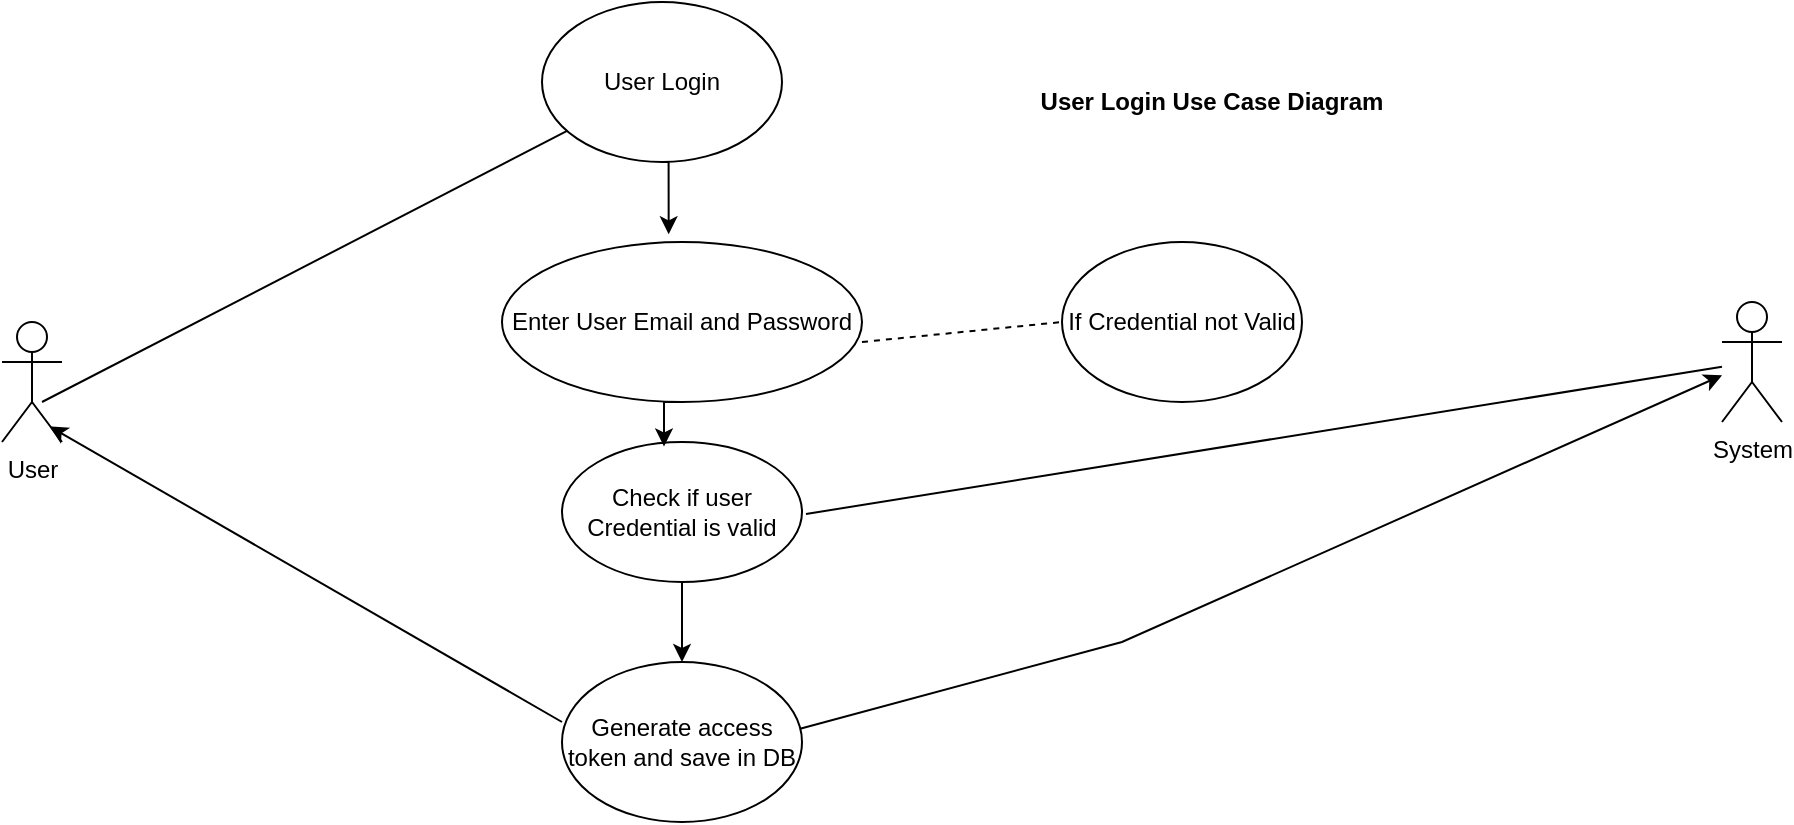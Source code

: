 <mxfile version="24.7.17">
  <diagram name="Page-1" id="sGjQ7m2G3MN2MaqTW69j">
    <mxGraphModel dx="1877" dy="523" grid="1" gridSize="10" guides="1" tooltips="1" connect="1" arrows="1" fold="1" page="1" pageScale="1" pageWidth="827" pageHeight="1169" math="0" shadow="0">
      <root>
        <mxCell id="0" />
        <mxCell id="1" parent="0" />
        <mxCell id="QhEOJmIxH4zM1tV8FhGk-2" value="System" style="shape=umlActor;verticalLabelPosition=bottom;verticalAlign=top;html=1;" parent="1" vertex="1">
          <mxGeometry x="740" y="170" width="30" height="60" as="geometry" />
        </mxCell>
        <UserObject label="User Login" tooltip="Registration" id="QhEOJmIxH4zM1tV8FhGk-8">
          <mxCell style="ellipse;whiteSpace=wrap;html=1;" parent="1" vertex="1">
            <mxGeometry x="150" y="20" width="120" height="80" as="geometry" />
          </mxCell>
        </UserObject>
        <mxCell id="cjHX63HQ0iyKOUZ8dX6u-1" value="User" style="shape=umlActor;verticalLabelPosition=bottom;verticalAlign=top;html=1;" vertex="1" parent="1">
          <mxGeometry x="-120" y="180" width="30" height="60" as="geometry" />
        </mxCell>
        <mxCell id="cjHX63HQ0iyKOUZ8dX6u-6" value="Generate access token and save in DB" style="ellipse;whiteSpace=wrap;html=1;" vertex="1" parent="1">
          <mxGeometry x="160" y="350" width="120" height="80" as="geometry" />
        </mxCell>
        <mxCell id="cjHX63HQ0iyKOUZ8dX6u-22" style="edgeStyle=orthogonalEdgeStyle;rounded=0;orthogonalLoop=1;jettySize=auto;html=1;entryX=0.5;entryY=0;entryDx=0;entryDy=0;" edge="1" parent="1" source="cjHX63HQ0iyKOUZ8dX6u-7" target="cjHX63HQ0iyKOUZ8dX6u-6">
          <mxGeometry relative="1" as="geometry" />
        </mxCell>
        <mxCell id="cjHX63HQ0iyKOUZ8dX6u-7" value="Check if user Credential is valid" style="ellipse;whiteSpace=wrap;html=1;" vertex="1" parent="1">
          <mxGeometry x="160" y="240" width="120" height="70" as="geometry" />
        </mxCell>
        <mxCell id="cjHX63HQ0iyKOUZ8dX6u-8" value="Enter User Email and Password" style="ellipse;whiteSpace=wrap;html=1;" vertex="1" parent="1">
          <mxGeometry x="130" y="140" width="180" height="80" as="geometry" />
        </mxCell>
        <mxCell id="cjHX63HQ0iyKOUZ8dX6u-19" value="" style="endArrow=none;html=1;rounded=0;" edge="1" parent="1" target="QhEOJmIxH4zM1tV8FhGk-8">
          <mxGeometry width="50" height="50" relative="1" as="geometry">
            <mxPoint x="-100" y="220" as="sourcePoint" />
            <mxPoint x="-50" y="170" as="targetPoint" />
          </mxGeometry>
        </mxCell>
        <mxCell id="cjHX63HQ0iyKOUZ8dX6u-21" style="edgeStyle=orthogonalEdgeStyle;rounded=0;orthogonalLoop=1;jettySize=auto;html=1;exitX=0.5;exitY=1;exitDx=0;exitDy=0;entryX=0.425;entryY=0.032;entryDx=0;entryDy=0;entryPerimeter=0;" edge="1" parent="1" source="cjHX63HQ0iyKOUZ8dX6u-8" target="cjHX63HQ0iyKOUZ8dX6u-7">
          <mxGeometry relative="1" as="geometry" />
        </mxCell>
        <mxCell id="cjHX63HQ0iyKOUZ8dX6u-23" value="" style="endArrow=none;html=1;rounded=0;" edge="1" parent="1" target="QhEOJmIxH4zM1tV8FhGk-2">
          <mxGeometry width="50" height="50" relative="1" as="geometry">
            <mxPoint x="282" y="276" as="sourcePoint" />
            <mxPoint x="545" y="140" as="targetPoint" />
          </mxGeometry>
        </mxCell>
        <mxCell id="cjHX63HQ0iyKOUZ8dX6u-26" value="&lt;b&gt;User Login Use Case Diagram&lt;/b&gt;" style="text;html=1;align=center;verticalAlign=middle;whiteSpace=wrap;rounded=0;" vertex="1" parent="1">
          <mxGeometry x="340" y="30" width="290" height="80" as="geometry" />
        </mxCell>
        <mxCell id="cjHX63HQ0iyKOUZ8dX6u-29" style="edgeStyle=orthogonalEdgeStyle;rounded=0;orthogonalLoop=1;jettySize=auto;html=1;exitX=0.5;exitY=1;exitDx=0;exitDy=0;entryX=0.463;entryY=-0.048;entryDx=0;entryDy=0;entryPerimeter=0;" edge="1" parent="1" source="QhEOJmIxH4zM1tV8FhGk-8" target="cjHX63HQ0iyKOUZ8dX6u-8">
          <mxGeometry relative="1" as="geometry" />
        </mxCell>
        <mxCell id="cjHX63HQ0iyKOUZ8dX6u-30" value="If Credential not Valid" style="ellipse;whiteSpace=wrap;html=1;" vertex="1" parent="1">
          <mxGeometry x="410" y="140" width="120" height="80" as="geometry" />
        </mxCell>
        <mxCell id="cjHX63HQ0iyKOUZ8dX6u-31" value="" style="endArrow=none;dashed=1;html=1;rounded=0;entryX=0;entryY=0.5;entryDx=0;entryDy=0;" edge="1" parent="1" target="cjHX63HQ0iyKOUZ8dX6u-30">
          <mxGeometry width="50" height="50" relative="1" as="geometry">
            <mxPoint x="310" y="190" as="sourcePoint" />
            <mxPoint x="360" y="140" as="targetPoint" />
          </mxGeometry>
        </mxCell>
        <mxCell id="cjHX63HQ0iyKOUZ8dX6u-34" value="" style="endArrow=classic;html=1;rounded=0;entryX=0.793;entryY=0.87;entryDx=0;entryDy=0;entryPerimeter=0;exitX=0;exitY=0.375;exitDx=0;exitDy=0;exitPerimeter=0;" edge="1" parent="1" source="cjHX63HQ0iyKOUZ8dX6u-6" target="cjHX63HQ0iyKOUZ8dX6u-1">
          <mxGeometry width="50" height="50" relative="1" as="geometry">
            <mxPoint x="320" y="300" as="sourcePoint" />
            <mxPoint x="370" y="250" as="targetPoint" />
          </mxGeometry>
        </mxCell>
        <mxCell id="cjHX63HQ0iyKOUZ8dX6u-35" value="" style="endArrow=classic;html=1;rounded=0;exitX=0.992;exitY=0.417;exitDx=0;exitDy=0;exitPerimeter=0;" edge="1" parent="1" source="cjHX63HQ0iyKOUZ8dX6u-6" target="QhEOJmIxH4zM1tV8FhGk-2">
          <mxGeometry width="50" height="50" relative="1" as="geometry">
            <mxPoint x="330" y="300" as="sourcePoint" />
            <mxPoint x="380" y="250" as="targetPoint" />
            <Array as="points">
              <mxPoint x="440" y="340" />
            </Array>
          </mxGeometry>
        </mxCell>
      </root>
    </mxGraphModel>
  </diagram>
</mxfile>
